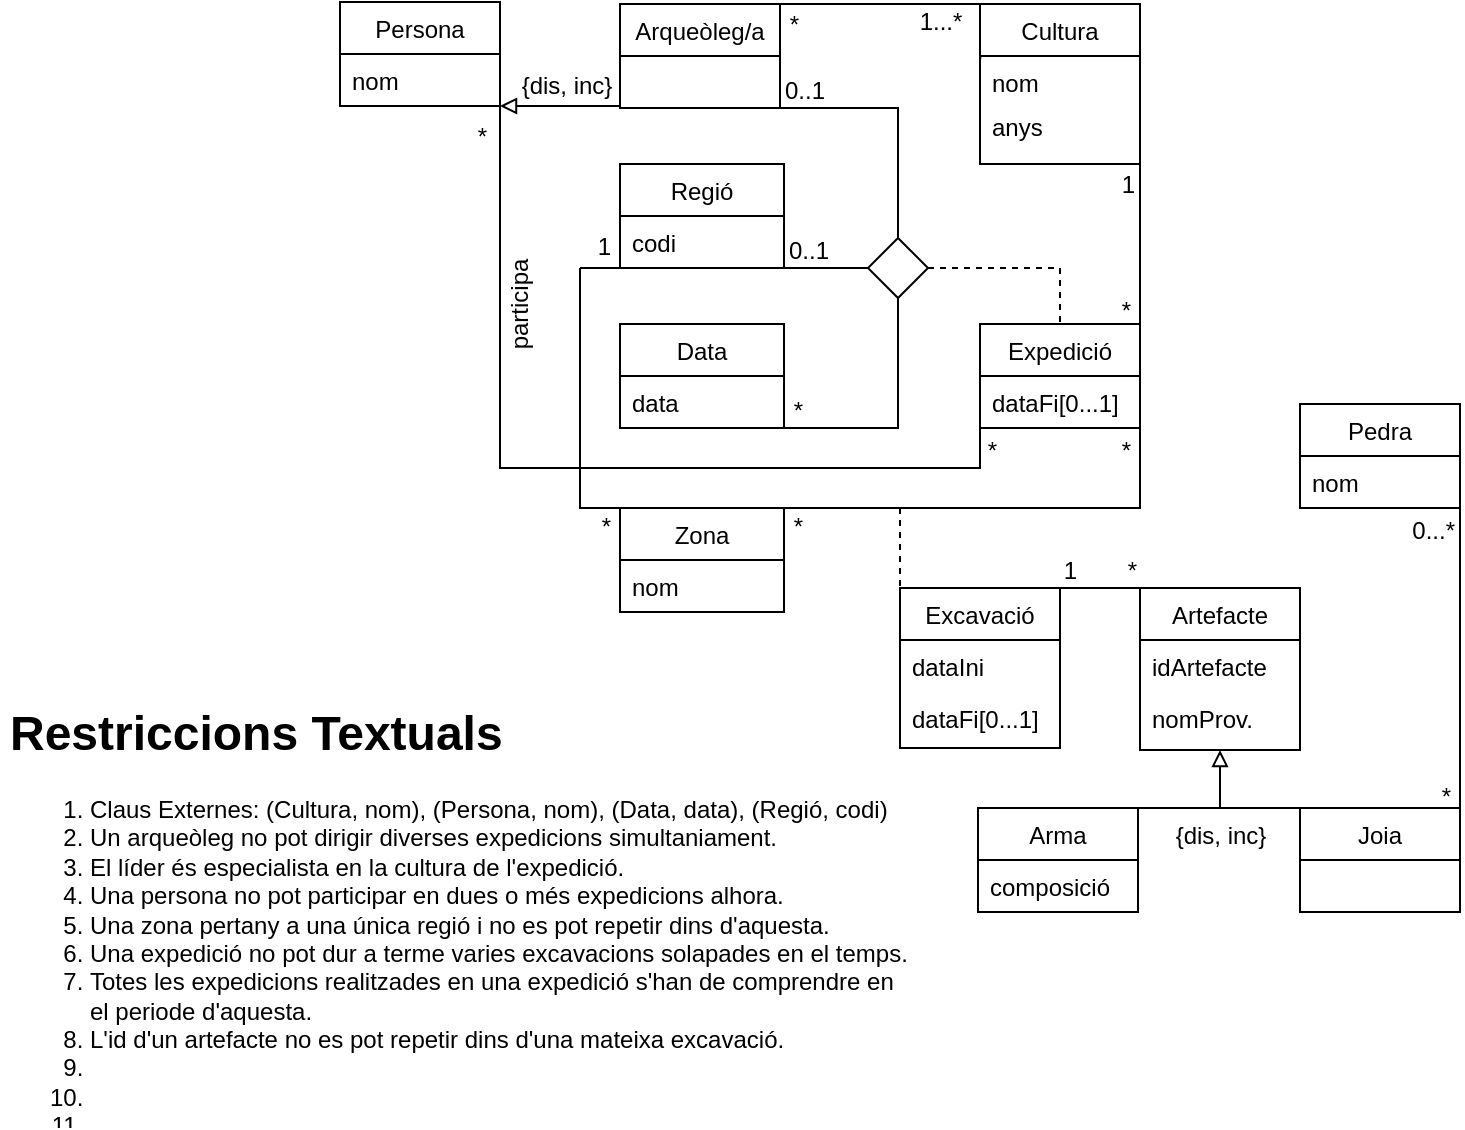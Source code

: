 <mxfile version="14.4.3" type="device"><diagram id="C5RBs43oDa-KdzZeNtuy" name="Page-1"><mxGraphModel dx="2048" dy="714" grid="1" gridSize="10" guides="1" tooltips="1" connect="1" arrows="1" fold="1" page="1" pageScale="1" pageWidth="827" pageHeight="1169" math="0" shadow="0"><root><mxCell id="WIyWlLk6GJQsqaUBKTNV-0"/><mxCell id="WIyWlLk6GJQsqaUBKTNV-1" parent="WIyWlLk6GJQsqaUBKTNV-0"/><mxCell id="zkfFHV4jXpPFQw0GAbJ--6" value="Data" style="swimlane;fontStyle=0;align=center;verticalAlign=top;childLayout=stackLayout;horizontal=1;startSize=26;horizontalStack=0;resizeParent=1;resizeLast=0;collapsible=1;marginBottom=0;rounded=0;shadow=0;strokeWidth=1;" parent="WIyWlLk6GJQsqaUBKTNV-1" vertex="1"><mxGeometry x="-500" y="228" width="82" height="52" as="geometry"><mxRectangle x="120" y="360" width="160" height="26" as="alternateBounds"/></mxGeometry></mxCell><mxCell id="zkfFHV4jXpPFQw0GAbJ--7" value="data" style="text;align=left;verticalAlign=top;spacingLeft=4;spacingRight=4;overflow=hidden;rotatable=0;points=[[0,0.5],[1,0.5]];portConstraint=eastwest;" parent="zkfFHV4jXpPFQw0GAbJ--6" vertex="1"><mxGeometry y="26" width="82" height="26" as="geometry"/></mxCell><mxCell id="lrqsKBBUHVcDnARrQgeW-45" style="edgeStyle=orthogonalEdgeStyle;rounded=0;orthogonalLoop=1;jettySize=auto;html=1;exitX=0;exitY=1;exitDx=0;exitDy=0;entryX=1;entryY=1;entryDx=0;entryDy=0;endArrow=block;endFill=0;" edge="1" parent="WIyWlLk6GJQsqaUBKTNV-1" source="lrqsKBBUHVcDnARrQgeW-0" target="lrqsKBBUHVcDnARrQgeW-29"><mxGeometry relative="1" as="geometry"><Array as="points"><mxPoint x="-500" y="119"/></Array></mxGeometry></mxCell><mxCell id="lrqsKBBUHVcDnARrQgeW-47" style="edgeStyle=orthogonalEdgeStyle;rounded=0;orthogonalLoop=1;jettySize=auto;html=1;exitX=1;exitY=0;exitDx=0;exitDy=0;endArrow=none;endFill=0;entryX=0.002;entryY=0.076;entryDx=0;entryDy=0;entryPerimeter=0;" edge="1" parent="WIyWlLk6GJQsqaUBKTNV-1" source="lrqsKBBUHVcDnARrQgeW-0" target="lrqsKBBUHVcDnARrQgeW-5"><mxGeometry relative="1" as="geometry"><mxPoint x="-330" y="68" as="targetPoint"/><Array as="points"><mxPoint x="-390" y="68"/><mxPoint x="-390" y="68"/></Array></mxGeometry></mxCell><mxCell id="lrqsKBBUHVcDnARrQgeW-0" value="Arqueòleg/a" style="swimlane;fontStyle=0;align=center;verticalAlign=top;childLayout=stackLayout;horizontal=1;startSize=26;horizontalStack=0;resizeParent=1;resizeLast=0;collapsible=1;marginBottom=0;rounded=0;shadow=0;strokeWidth=1;" vertex="1" parent="WIyWlLk6GJQsqaUBKTNV-1"><mxGeometry x="-500" y="68" width="80" height="52" as="geometry"><mxRectangle x="550" y="140" width="160" height="26" as="alternateBounds"/></mxGeometry></mxCell><mxCell id="lrqsKBBUHVcDnARrQgeW-4" value="Cultura" style="swimlane;fontStyle=0;align=center;verticalAlign=top;childLayout=stackLayout;horizontal=1;startSize=26;horizontalStack=0;resizeParent=1;resizeLast=0;collapsible=1;marginBottom=0;rounded=0;shadow=0;strokeWidth=1;" vertex="1" parent="WIyWlLk6GJQsqaUBKTNV-1"><mxGeometry x="-320" y="68" width="80" height="80" as="geometry"><mxRectangle x="550" y="140" width="160" height="26" as="alternateBounds"/></mxGeometry></mxCell><mxCell id="lrqsKBBUHVcDnARrQgeW-5" value="nom" style="text;align=left;verticalAlign=top;spacingLeft=4;spacingRight=4;overflow=hidden;rotatable=0;points=[[0,0.5],[1,0.5]];portConstraint=eastwest;" vertex="1" parent="lrqsKBBUHVcDnARrQgeW-4"><mxGeometry y="26" width="80" height="22" as="geometry"/></mxCell><mxCell id="lrqsKBBUHVcDnARrQgeW-6" value="anys" style="text;align=left;verticalAlign=top;spacingLeft=4;spacingRight=4;overflow=hidden;rotatable=0;points=[[0,0.5],[1,0.5]];portConstraint=eastwest;rounded=0;shadow=0;html=0;" vertex="1" parent="lrqsKBBUHVcDnARrQgeW-4"><mxGeometry y="48" width="80" height="26" as="geometry"/></mxCell><mxCell id="lrqsKBBUHVcDnARrQgeW-7" value="*" style="resizable=0;align=right;verticalAlign=bottom;labelBackgroundColor=none;fontSize=12;" connectable="0" vertex="1" parent="WIyWlLk6GJQsqaUBKTNV-1"><mxGeometry x="-409" y="87" as="geometry"/></mxCell><mxCell id="lrqsKBBUHVcDnARrQgeW-10" value="1...*" style="text;html=1;align=center;verticalAlign=middle;resizable=0;points=[];autosize=1;" vertex="1" parent="WIyWlLk6GJQsqaUBKTNV-1"><mxGeometry x="-360" y="67" width="40" height="20" as="geometry"/></mxCell><mxCell id="lrqsKBBUHVcDnARrQgeW-49" style="edgeStyle=orthogonalEdgeStyle;rounded=0;orthogonalLoop=1;jettySize=auto;html=1;exitX=0;exitY=1;exitDx=0;exitDy=0;endArrow=none;endFill=0;" edge="1" parent="WIyWlLk6GJQsqaUBKTNV-1" source="lrqsKBBUHVcDnARrQgeW-13"><mxGeometry relative="1" as="geometry"><mxPoint x="-520" y="200.048" as="targetPoint"/></mxGeometry></mxCell><mxCell id="lrqsKBBUHVcDnARrQgeW-13" value="Regió" style="swimlane;fontStyle=0;align=center;verticalAlign=top;childLayout=stackLayout;horizontal=1;startSize=26;horizontalStack=0;resizeParent=1;resizeLast=0;collapsible=1;marginBottom=0;rounded=0;shadow=0;strokeWidth=1;" vertex="1" parent="WIyWlLk6GJQsqaUBKTNV-1"><mxGeometry x="-500" y="148" width="82" height="52" as="geometry"><mxRectangle x="120" y="360" width="160" height="26" as="alternateBounds"/></mxGeometry></mxCell><mxCell id="lrqsKBBUHVcDnARrQgeW-14" value="codi" style="text;align=left;verticalAlign=top;spacingLeft=4;spacingRight=4;overflow=hidden;rotatable=0;points=[[0,0.5],[1,0.5]];portConstraint=eastwest;" vertex="1" parent="lrqsKBBUHVcDnARrQgeW-13"><mxGeometry y="26" width="82" height="26" as="geometry"/></mxCell><mxCell id="lrqsKBBUHVcDnARrQgeW-15" value="" style="rhombus;whiteSpace=wrap;html=1;" vertex="1" parent="WIyWlLk6GJQsqaUBKTNV-1"><mxGeometry x="-376" y="185" width="30" height="30" as="geometry"/></mxCell><mxCell id="lrqsKBBUHVcDnARrQgeW-16" style="edgeStyle=orthogonalEdgeStyle;rounded=0;orthogonalLoop=1;jettySize=auto;html=1;exitX=1;exitY=0.5;exitDx=0;exitDy=0;entryX=0.5;entryY=0;entryDx=0;entryDy=0;endArrow=none;endFill=0;" edge="1" parent="WIyWlLk6GJQsqaUBKTNV-1" target="lrqsKBBUHVcDnARrQgeW-15"><mxGeometry relative="1" as="geometry"><mxPoint x="-420" y="104" as="sourcePoint"/><Array as="points"><mxPoint x="-420" y="120"/><mxPoint x="-361" y="120"/></Array></mxGeometry></mxCell><mxCell id="lrqsKBBUHVcDnARrQgeW-18" style="edgeStyle=orthogonalEdgeStyle;rounded=0;orthogonalLoop=1;jettySize=auto;html=1;exitX=1;exitY=0.5;exitDx=0;exitDy=0;entryX=0;entryY=0.5;entryDx=0;entryDy=0;endArrow=none;endFill=0;" edge="1" parent="WIyWlLk6GJQsqaUBKTNV-1" source="lrqsKBBUHVcDnARrQgeW-14" target="lrqsKBBUHVcDnARrQgeW-15"><mxGeometry relative="1" as="geometry"><Array as="points"><mxPoint x="-418" y="200"/></Array></mxGeometry></mxCell><mxCell id="lrqsKBBUHVcDnARrQgeW-19" style="edgeStyle=orthogonalEdgeStyle;rounded=0;orthogonalLoop=1;jettySize=auto;html=1;exitX=1;exitY=0.5;exitDx=0;exitDy=0;entryX=0.5;entryY=1;entryDx=0;entryDy=0;endArrow=none;endFill=0;" edge="1" parent="WIyWlLk6GJQsqaUBKTNV-1" source="zkfFHV4jXpPFQw0GAbJ--7" target="lrqsKBBUHVcDnARrQgeW-15"><mxGeometry relative="1" as="geometry"><Array as="points"><mxPoint x="-418" y="280"/><mxPoint x="-361" y="280"/></Array></mxGeometry></mxCell><mxCell id="lrqsKBBUHVcDnARrQgeW-39" style="edgeStyle=orthogonalEdgeStyle;rounded=0;orthogonalLoop=1;jettySize=auto;html=1;exitX=0.75;exitY=0;exitDx=0;exitDy=0;entryX=0.75;entryY=1;entryDx=0;entryDy=0;endArrow=none;endFill=0;" edge="1" parent="WIyWlLk6GJQsqaUBKTNV-1" source="lrqsKBBUHVcDnARrQgeW-20" target="lrqsKBBUHVcDnARrQgeW-4"><mxGeometry relative="1" as="geometry"><Array as="points"><mxPoint x="-240" y="228"/><mxPoint x="-240" y="148"/></Array></mxGeometry></mxCell><mxCell id="lrqsKBBUHVcDnARrQgeW-67" style="edgeStyle=orthogonalEdgeStyle;rounded=0;jumpSize=2;orthogonalLoop=1;jettySize=auto;html=1;exitX=1;exitY=1;exitDx=0;exitDy=0;entryX=1;entryY=0;entryDx=0;entryDy=0;endArrow=none;endFill=0;" edge="1" parent="WIyWlLk6GJQsqaUBKTNV-1" source="lrqsKBBUHVcDnARrQgeW-20" target="lrqsKBBUHVcDnARrQgeW-50"><mxGeometry relative="1" as="geometry"><Array as="points"><mxPoint x="-240" y="320"/></Array></mxGeometry></mxCell><mxCell id="lrqsKBBUHVcDnARrQgeW-20" value="Expedició" style="swimlane;fontStyle=0;align=center;verticalAlign=top;childLayout=stackLayout;horizontal=1;startSize=26;horizontalStack=0;resizeParent=1;resizeLast=0;collapsible=1;marginBottom=0;rounded=0;shadow=0;strokeWidth=1;" vertex="1" parent="WIyWlLk6GJQsqaUBKTNV-1"><mxGeometry x="-320" y="228" width="80" height="52" as="geometry"><mxRectangle x="340" y="380" width="170" height="26" as="alternateBounds"/></mxGeometry></mxCell><mxCell id="lrqsKBBUHVcDnARrQgeW-42" value="dataFi[0...1]" style="text;align=left;verticalAlign=top;spacingLeft=4;spacingRight=4;overflow=hidden;rotatable=0;points=[[0,0.5],[1,0.5]];portConstraint=eastwest;" vertex="1" parent="lrqsKBBUHVcDnARrQgeW-20"><mxGeometry y="26" width="80" height="26" as="geometry"/></mxCell><mxCell id="lrqsKBBUHVcDnARrQgeW-23" style="edgeStyle=none;rounded=0;orthogonalLoop=1;jettySize=auto;html=1;exitX=1;exitY=0.5;exitDx=0;exitDy=0;entryX=0.5;entryY=0;entryDx=0;entryDy=0;endArrow=none;endFill=0;dashed=1;" edge="1" parent="WIyWlLk6GJQsqaUBKTNV-1" target="lrqsKBBUHVcDnARrQgeW-20" source="lrqsKBBUHVcDnARrQgeW-15"><mxGeometry relative="1" as="geometry"><mxPoint x="-273" y="189" as="sourcePoint"/><Array as="points"><mxPoint x="-280" y="200"/></Array></mxGeometry></mxCell><mxCell id="lrqsKBBUHVcDnARrQgeW-25" value="*" style="resizable=0;align=right;verticalAlign=bottom;labelBackgroundColor=none;fontSize=12;" connectable="0" vertex="1" parent="WIyWlLk6GJQsqaUBKTNV-1"><mxGeometry x="-407" y="280" as="geometry"/></mxCell><mxCell id="lrqsKBBUHVcDnARrQgeW-26" value="0..1" style="resizable=0;align=right;verticalAlign=bottom;labelBackgroundColor=none;fontSize=12;" connectable="0" vertex="1" parent="WIyWlLk6GJQsqaUBKTNV-1"><mxGeometry x="-394" y="200" as="geometry"/></mxCell><mxCell id="lrqsKBBUHVcDnARrQgeW-27" value="0..1" style="resizable=0;align=right;verticalAlign=bottom;labelBackgroundColor=none;fontSize=12;" connectable="0" vertex="1" parent="WIyWlLk6GJQsqaUBKTNV-1"><mxGeometry x="-396" y="120" as="geometry"/></mxCell><mxCell id="lrqsKBBUHVcDnARrQgeW-44" style="edgeStyle=orthogonalEdgeStyle;rounded=0;orthogonalLoop=1;jettySize=auto;html=1;exitX=1;exitY=1;exitDx=0;exitDy=0;entryX=-0.005;entryY=1.007;entryDx=0;entryDy=0;entryPerimeter=0;endArrow=none;endFill=0;" edge="1" parent="WIyWlLk6GJQsqaUBKTNV-1" source="lrqsKBBUHVcDnARrQgeW-29" target="lrqsKBBUHVcDnARrQgeW-42"><mxGeometry relative="1" as="geometry"><Array as="points"><mxPoint x="-560" y="300"/><mxPoint x="-320" y="300"/><mxPoint x="-320" y="280"/></Array></mxGeometry></mxCell><mxCell id="lrqsKBBUHVcDnARrQgeW-29" value="Persona" style="swimlane;fontStyle=0;align=center;verticalAlign=top;childLayout=stackLayout;horizontal=1;startSize=26;horizontalStack=0;resizeParent=1;resizeLast=0;collapsible=1;marginBottom=0;rounded=0;shadow=0;strokeWidth=1;" vertex="1" parent="WIyWlLk6GJQsqaUBKTNV-1"><mxGeometry x="-640" y="67" width="80" height="52" as="geometry"><mxRectangle x="120" y="360" width="160" height="26" as="alternateBounds"/></mxGeometry></mxCell><mxCell id="lrqsKBBUHVcDnARrQgeW-30" value="nom" style="text;align=left;verticalAlign=top;spacingLeft=4;spacingRight=4;overflow=hidden;rotatable=0;points=[[0,0.5],[1,0.5]];portConstraint=eastwest;" vertex="1" parent="lrqsKBBUHVcDnARrQgeW-29"><mxGeometry y="26" width="80" height="24" as="geometry"/></mxCell><mxCell id="lrqsKBBUHVcDnARrQgeW-33" value="{dis, inc}" style="text;html=1;strokeColor=none;fillColor=none;align=center;verticalAlign=middle;whiteSpace=wrap;rounded=0;glass=0;" vertex="1" parent="WIyWlLk6GJQsqaUBKTNV-1"><mxGeometry x="-553" y="99" width="53" height="20" as="geometry"/></mxCell><mxCell id="lrqsKBBUHVcDnARrQgeW-36" value="*" style="resizable=0;align=right;verticalAlign=bottom;labelBackgroundColor=none;fontSize=12;" connectable="0" vertex="1" parent="WIyWlLk6GJQsqaUBKTNV-1"><mxGeometry x="-310" y="300" as="geometry"/></mxCell><mxCell id="lrqsKBBUHVcDnARrQgeW-37" value="*" style="resizable=0;align=right;verticalAlign=bottom;labelBackgroundColor=none;fontSize=12;" connectable="0" vertex="1" parent="WIyWlLk6GJQsqaUBKTNV-1"><mxGeometry x="-560" y="148" as="geometry"><mxPoint x="-5" y="-5" as="offset"/></mxGeometry></mxCell><mxCell id="lrqsKBBUHVcDnARrQgeW-38" value="participa" style="text;html=1;strokeColor=none;fillColor=none;align=center;verticalAlign=middle;whiteSpace=wrap;rounded=0;glass=0;rotation=-90;" vertex="1" parent="WIyWlLk6GJQsqaUBKTNV-1"><mxGeometry x="-570" y="208" width="40" height="20" as="geometry"/></mxCell><mxCell id="lrqsKBBUHVcDnARrQgeW-40" value="*" style="resizable=0;align=right;verticalAlign=bottom;labelBackgroundColor=none;fontSize=12;" connectable="0" vertex="1" parent="WIyWlLk6GJQsqaUBKTNV-1"><mxGeometry x="-243" y="230" as="geometry"/></mxCell><mxCell id="lrqsKBBUHVcDnARrQgeW-41" value="1" style="resizable=0;align=right;verticalAlign=bottom;labelBackgroundColor=none;fontSize=12;" connectable="0" vertex="1" parent="WIyWlLk6GJQsqaUBKTNV-1"><mxGeometry x="-241" y="167" as="geometry"/></mxCell><mxCell id="lrqsKBBUHVcDnARrQgeW-66" style="edgeStyle=orthogonalEdgeStyle;rounded=0;jumpSize=2;orthogonalLoop=1;jettySize=auto;html=1;exitX=0;exitY=0;exitDx=0;exitDy=0;endArrow=none;endFill=0;" edge="1" parent="WIyWlLk6GJQsqaUBKTNV-1" source="lrqsKBBUHVcDnARrQgeW-50"><mxGeometry relative="1" as="geometry"><mxPoint x="-520" y="200" as="targetPoint"/><Array as="points"><mxPoint x="-520" y="320"/></Array></mxGeometry></mxCell><mxCell id="lrqsKBBUHVcDnARrQgeW-50" value="Zona" style="swimlane;fontStyle=0;align=center;verticalAlign=top;childLayout=stackLayout;horizontal=1;startSize=26;horizontalStack=0;resizeParent=1;resizeLast=0;collapsible=1;marginBottom=0;rounded=0;shadow=0;strokeWidth=1;" vertex="1" parent="WIyWlLk6GJQsqaUBKTNV-1"><mxGeometry x="-500" y="320" width="82" height="52" as="geometry"><mxRectangle x="120" y="360" width="160" height="26" as="alternateBounds"/></mxGeometry></mxCell><mxCell id="lrqsKBBUHVcDnARrQgeW-51" value="nom" style="text;align=left;verticalAlign=top;spacingLeft=4;spacingRight=4;overflow=hidden;rotatable=0;points=[[0,0.5],[1,0.5]];portConstraint=eastwest;" vertex="1" parent="lrqsKBBUHVcDnARrQgeW-50"><mxGeometry y="26" width="82" height="26" as="geometry"/></mxCell><mxCell id="lrqsKBBUHVcDnARrQgeW-54" value="1" style="resizable=0;align=right;verticalAlign=bottom;labelBackgroundColor=none;fontSize=12;" connectable="0" vertex="1" parent="WIyWlLk6GJQsqaUBKTNV-1"><mxGeometry x="-503" y="198" as="geometry"/></mxCell><mxCell id="lrqsKBBUHVcDnARrQgeW-55" value="*" style="resizable=0;align=right;verticalAlign=bottom;labelBackgroundColor=none;fontSize=12;" connectable="0" vertex="1" parent="WIyWlLk6GJQsqaUBKTNV-1"><mxGeometry x="-503" y="338" as="geometry"/></mxCell><mxCell id="lrqsKBBUHVcDnARrQgeW-57" value="*" style="resizable=0;align=right;verticalAlign=bottom;labelBackgroundColor=none;fontSize=12;" connectable="0" vertex="1" parent="WIyWlLk6GJQsqaUBKTNV-1"><mxGeometry x="-407" y="338" as="geometry"/></mxCell><mxCell id="lrqsKBBUHVcDnARrQgeW-58" value="*" style="resizable=0;align=right;verticalAlign=bottom;labelBackgroundColor=none;fontSize=12;" connectable="0" vertex="1" parent="WIyWlLk6GJQsqaUBKTNV-1"><mxGeometry x="-243" y="300" as="geometry"/></mxCell><mxCell id="lrqsKBBUHVcDnARrQgeW-68" style="edgeStyle=orthogonalEdgeStyle;rounded=0;jumpSize=2;orthogonalLoop=1;jettySize=auto;html=1;exitX=0;exitY=0;exitDx=0;exitDy=0;endArrow=none;endFill=0;dashed=1;" edge="1" parent="WIyWlLk6GJQsqaUBKTNV-1"><mxGeometry relative="1" as="geometry"><mxPoint x="-360" y="320" as="targetPoint"/><mxPoint x="-360" y="359.0" as="sourcePoint"/></mxGeometry></mxCell><mxCell id="lrqsKBBUHVcDnARrQgeW-78" style="edgeStyle=orthogonalEdgeStyle;rounded=0;jumpSize=2;orthogonalLoop=1;jettySize=auto;html=1;exitX=1;exitY=0;exitDx=0;exitDy=0;entryX=0;entryY=0;entryDx=0;entryDy=0;endArrow=none;endFill=0;" edge="1" parent="WIyWlLk6GJQsqaUBKTNV-1" source="lrqsKBBUHVcDnARrQgeW-70" target="lrqsKBBUHVcDnARrQgeW-74"><mxGeometry relative="1" as="geometry"><Array as="points"><mxPoint x="-260" y="360"/><mxPoint x="-260" y="360"/></Array></mxGeometry></mxCell><mxCell id="lrqsKBBUHVcDnARrQgeW-70" value="Excavació" style="swimlane;fontStyle=0;align=center;verticalAlign=top;childLayout=stackLayout;horizontal=1;startSize=26;horizontalStack=0;resizeParent=1;resizeLast=0;collapsible=1;marginBottom=0;rounded=0;shadow=0;strokeWidth=1;" vertex="1" parent="WIyWlLk6GJQsqaUBKTNV-1"><mxGeometry x="-360" y="360" width="80" height="80" as="geometry"><mxRectangle x="550" y="140" width="160" height="26" as="alternateBounds"/></mxGeometry></mxCell><mxCell id="lrqsKBBUHVcDnARrQgeW-71" value="dataIni" style="text;align=left;verticalAlign=top;spacingLeft=4;spacingRight=4;overflow=hidden;rotatable=0;points=[[0,0.5],[1,0.5]];portConstraint=eastwest;" vertex="1" parent="lrqsKBBUHVcDnARrQgeW-70"><mxGeometry y="26" width="80" height="26" as="geometry"/></mxCell><mxCell id="lrqsKBBUHVcDnARrQgeW-72" value="dataFi[0...1]" style="text;align=left;verticalAlign=top;spacingLeft=4;spacingRight=4;overflow=hidden;rotatable=0;points=[[0,0.5],[1,0.5]];portConstraint=eastwest;rounded=0;shadow=0;html=0;" vertex="1" parent="lrqsKBBUHVcDnARrQgeW-70"><mxGeometry y="52" width="80" height="26" as="geometry"/></mxCell><mxCell id="lrqsKBBUHVcDnARrQgeW-86" style="edgeStyle=orthogonalEdgeStyle;rounded=0;jumpSize=2;orthogonalLoop=1;jettySize=auto;html=1;exitX=0.5;exitY=1;exitDx=0;exitDy=0;endArrow=none;endFill=0;startArrow=block;startFill=0;" edge="1" parent="WIyWlLk6GJQsqaUBKTNV-1" source="lrqsKBBUHVcDnARrQgeW-74"><mxGeometry relative="1" as="geometry"><mxPoint x="-200" y="470" as="targetPoint"/></mxGeometry></mxCell><mxCell id="lrqsKBBUHVcDnARrQgeW-74" value="Artefacte" style="swimlane;fontStyle=0;align=center;verticalAlign=top;childLayout=stackLayout;horizontal=1;startSize=26;horizontalStack=0;resizeParent=1;resizeLast=0;collapsible=1;marginBottom=0;rounded=0;shadow=0;strokeWidth=1;" vertex="1" parent="WIyWlLk6GJQsqaUBKTNV-1"><mxGeometry x="-240" y="360" width="80" height="81" as="geometry"><mxRectangle x="550" y="140" width="160" height="26" as="alternateBounds"/></mxGeometry></mxCell><mxCell id="lrqsKBBUHVcDnARrQgeW-76" value="idArtefacte" style="text;align=left;verticalAlign=top;spacingLeft=4;spacingRight=4;overflow=hidden;rotatable=0;points=[[0,0.5],[1,0.5]];portConstraint=eastwest;" vertex="1" parent="lrqsKBBUHVcDnARrQgeW-74"><mxGeometry y="26" width="80" height="26" as="geometry"/></mxCell><mxCell id="lrqsKBBUHVcDnARrQgeW-77" value="nomProv." style="text;align=left;verticalAlign=top;spacingLeft=4;spacingRight=4;overflow=hidden;rotatable=0;points=[[0,0.5],[1,0.5]];portConstraint=eastwest;rounded=0;shadow=0;html=0;" vertex="1" parent="lrqsKBBUHVcDnARrQgeW-74"><mxGeometry y="52" width="80" height="26" as="geometry"/></mxCell><mxCell id="lrqsKBBUHVcDnARrQgeW-79" value="*" style="resizable=0;align=right;verticalAlign=bottom;labelBackgroundColor=none;fontSize=12;" connectable="0" vertex="1" parent="WIyWlLk6GJQsqaUBKTNV-1"><mxGeometry x="-240" y="360" as="geometry"/></mxCell><mxCell id="lrqsKBBUHVcDnARrQgeW-80" value="1" style="resizable=0;align=right;verticalAlign=bottom;labelBackgroundColor=none;fontSize=12;" connectable="0" vertex="1" parent="WIyWlLk6GJQsqaUBKTNV-1"><mxGeometry x="-270" y="360" as="geometry"/></mxCell><mxCell id="lrqsKBBUHVcDnARrQgeW-85" style="edgeStyle=orthogonalEdgeStyle;rounded=0;jumpSize=2;orthogonalLoop=1;jettySize=auto;html=1;exitX=1;exitY=0;exitDx=0;exitDy=0;entryX=0;entryY=0;entryDx=0;entryDy=0;endArrow=none;endFill=0;" edge="1" parent="WIyWlLk6GJQsqaUBKTNV-1" source="lrqsKBBUHVcDnARrQgeW-81" target="lrqsKBBUHVcDnARrQgeW-83"><mxGeometry relative="1" as="geometry"><Array as="points"><mxPoint x="-200" y="470"/><mxPoint x="-200" y="470"/></Array></mxGeometry></mxCell><mxCell id="lrqsKBBUHVcDnARrQgeW-81" value="Arma" style="swimlane;fontStyle=0;align=center;verticalAlign=top;childLayout=stackLayout;horizontal=1;startSize=26;horizontalStack=0;resizeParent=1;resizeLast=0;collapsible=1;marginBottom=0;rounded=0;shadow=0;strokeWidth=1;" vertex="1" parent="WIyWlLk6GJQsqaUBKTNV-1"><mxGeometry x="-321" y="470" width="80" height="52" as="geometry"><mxRectangle x="120" y="360" width="160" height="26" as="alternateBounds"/></mxGeometry></mxCell><mxCell id="lrqsKBBUHVcDnARrQgeW-82" value="composició" style="text;align=left;verticalAlign=top;spacingLeft=4;spacingRight=4;overflow=hidden;rotatable=0;points=[[0,0.5],[1,0.5]];portConstraint=eastwest;" vertex="1" parent="lrqsKBBUHVcDnARrQgeW-81"><mxGeometry y="26" width="80" height="24" as="geometry"/></mxCell><mxCell id="lrqsKBBUHVcDnARrQgeW-83" value="Joia" style="swimlane;fontStyle=0;align=center;verticalAlign=top;childLayout=stackLayout;horizontal=1;startSize=26;horizontalStack=0;resizeParent=1;resizeLast=0;collapsible=1;marginBottom=0;rounded=0;shadow=0;strokeWidth=1;" vertex="1" parent="WIyWlLk6GJQsqaUBKTNV-1"><mxGeometry x="-160" y="470" width="80" height="52" as="geometry"><mxRectangle x="120" y="360" width="160" height="26" as="alternateBounds"/></mxGeometry></mxCell><mxCell id="lrqsKBBUHVcDnARrQgeW-87" value="{dis, inc}" style="text;html=1;strokeColor=none;fillColor=none;align=center;verticalAlign=middle;whiteSpace=wrap;rounded=0;glass=0;" vertex="1" parent="WIyWlLk6GJQsqaUBKTNV-1"><mxGeometry x="-226.5" y="474" width="53" height="20" as="geometry"/></mxCell><mxCell id="lrqsKBBUHVcDnARrQgeW-90" style="edgeStyle=orthogonalEdgeStyle;rounded=0;jumpSize=2;orthogonalLoop=1;jettySize=auto;html=1;exitX=1;exitY=1;exitDx=0;exitDy=0;entryX=1;entryY=0;entryDx=0;entryDy=0;startArrow=none;startFill=0;endArrow=none;endFill=0;" edge="1" parent="WIyWlLk6GJQsqaUBKTNV-1" source="lrqsKBBUHVcDnARrQgeW-89" target="lrqsKBBUHVcDnARrQgeW-83"><mxGeometry relative="1" as="geometry"/></mxCell><mxCell id="lrqsKBBUHVcDnARrQgeW-89" value="Pedra" style="swimlane;fontStyle=0;align=center;verticalAlign=top;childLayout=stackLayout;horizontal=1;startSize=26;horizontalStack=0;resizeParent=1;resizeLast=0;collapsible=1;marginBottom=0;rounded=0;shadow=0;strokeWidth=1;" vertex="1" parent="WIyWlLk6GJQsqaUBKTNV-1"><mxGeometry x="-160" y="268" width="80" height="52" as="geometry"><mxRectangle x="120" y="360" width="160" height="26" as="alternateBounds"/></mxGeometry></mxCell><mxCell id="lrqsKBBUHVcDnARrQgeW-95" value="nom" style="text;align=left;verticalAlign=top;spacingLeft=4;spacingRight=4;overflow=hidden;rotatable=0;points=[[0,0.5],[1,0.5]];portConstraint=eastwest;" vertex="1" parent="lrqsKBBUHVcDnARrQgeW-89"><mxGeometry y="26" width="80" height="24" as="geometry"/></mxCell><mxCell id="lrqsKBBUHVcDnARrQgeW-91" value="0...*" style="resizable=0;align=right;verticalAlign=bottom;labelBackgroundColor=none;fontSize=12;" connectable="0" vertex="1" parent="WIyWlLk6GJQsqaUBKTNV-1"><mxGeometry x="-354" y="208" as="geometry"><mxPoint x="273" y="132" as="offset"/></mxGeometry></mxCell><mxCell id="lrqsKBBUHVcDnARrQgeW-92" value="*" style="resizable=0;align=right;verticalAlign=bottom;labelBackgroundColor=none;fontSize=12;" connectable="0" vertex="1" parent="WIyWlLk6GJQsqaUBKTNV-1"><mxGeometry x="-83" y="473" as="geometry"/></mxCell><mxCell id="lrqsKBBUHVcDnARrQgeW-93" value="&lt;h1&gt;Restriccions Textuals&lt;/h1&gt;&lt;span&gt;&lt;ol&gt;&lt;li&gt;&lt;span&gt;Claus Externes: (Cultura, nom), (Persona, nom), (Data, data), (Regió, codi)&amp;nbsp;&lt;/span&gt;&lt;/li&gt;&lt;li&gt;&lt;span&gt;Un arqueòleg no pot dirigir diverses expedicions simultaniament.&lt;br&gt;&lt;/span&gt;&lt;/li&gt;&lt;li&gt;&lt;span&gt;El líder és especialista en la cultura de l'expedició.&lt;/span&gt;&lt;/li&gt;&lt;li&gt;&lt;span&gt;Una persona no pot participar en dues o més expedicions alhora.&lt;/span&gt;&lt;/li&gt;&lt;li&gt;&lt;span&gt;Una zona pertany a una única regió i no es pot repetir dins d'aquesta.&lt;/span&gt;&lt;/li&gt;&lt;li&gt;&lt;span&gt;Una expedició no pot dur a terme varies excavacions solapades en el temps.&lt;/span&gt;&lt;/li&gt;&lt;li&gt;&lt;span&gt;Totes les expedicions realitzades en una expedició s'han de comprendre en el periode d'aquesta.&lt;/span&gt;&lt;/li&gt;&lt;li&gt;L'id d'un artefacte no es pot repetir dins d'una mateixa excavació.&lt;/li&gt;&lt;li&gt;&lt;span&gt;&lt;br&gt;&lt;/span&gt;&lt;/li&gt;&lt;li&gt;&lt;span&gt;&lt;br&gt;&lt;/span&gt;&lt;/li&gt;&lt;li&gt;&lt;span&gt;&lt;br&gt;&lt;/span&gt;&lt;/li&gt;&lt;li&gt;&lt;span&gt;Lorem ipsum dolor sit amet, consectetur adipisicing elit, sed do eiusmod tempor incididunt ut labore et dolore magna aliqua.&lt;/span&gt;&lt;/li&gt;&lt;/ol&gt;&lt;/span&gt;&lt;p&gt;&lt;/p&gt;" style="text;html=1;strokeColor=none;fillColor=none;spacing=5;spacingTop=-20;whiteSpace=wrap;overflow=hidden;rounded=0;glass=0;" vertex="1" parent="WIyWlLk6GJQsqaUBKTNV-1"><mxGeometry x="-810" y="413" width="460" height="217" as="geometry"/></mxCell></root></mxGraphModel></diagram></mxfile>